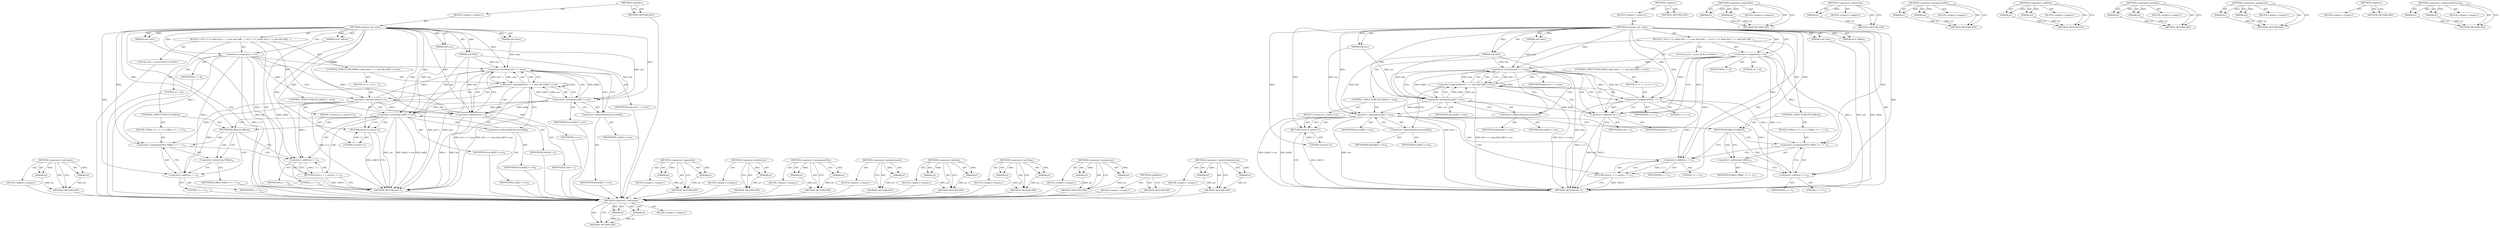 digraph "&lt;operator&gt;.indirectIndexAccess" {
vulnerable_106 [label=<(METHOD,&lt;operator&gt;.notEquals)>];
vulnerable_107 [label=<(PARAM,p1)>];
vulnerable_108 [label=<(PARAM,p2)>];
vulnerable_109 [label=<(BLOCK,&lt;empty&gt;,&lt;empty&gt;)>];
vulnerable_110 [label=<(METHOD_RETURN,ANY)>];
vulnerable_6 [label=<(METHOD,&lt;global&gt;)<SUB>1</SUB>>];
vulnerable_7 [label=<(BLOCK,&lt;empty&gt;,&lt;empty&gt;)<SUB>1</SUB>>];
vulnerable_8 [label=<(METHOD,consume_init_expr)<SUB>1</SUB>>];
vulnerable_9 [label=<(PARAM,ut8 *buf)<SUB>1</SUB>>];
vulnerable_10 [label=<(PARAM,ut8 *max)<SUB>1</SUB>>];
vulnerable_11 [label=<(PARAM,ut8 eoc)<SUB>1</SUB>>];
vulnerable_12 [label=<(PARAM,void *out)<SUB>1</SUB>>];
vulnerable_13 [label=<(PARAM,ut32 *offset)<SUB>1</SUB>>];
vulnerable_14 [label=<(BLOCK,{
 	ut32 i = 0;
 	while (buf + i &lt; max &amp;&amp; buf[i...,{
 	ut32 i = 0;
 	while (buf + i &lt; max &amp;&amp; buf[i...)<SUB>1</SUB>>];
vulnerable_15 [label="<(LOCAL,ut32 i: ut32)<SUB>2</SUB>>"];
vulnerable_16 [label=<(&lt;operator&gt;.assignment,i = 0)<SUB>2</SUB>>];
vulnerable_17 [label=<(IDENTIFIER,i,i = 0)<SUB>2</SUB>>];
vulnerable_18 [label=<(LITERAL,0,i = 0)<SUB>2</SUB>>];
vulnerable_19 [label=<(CONTROL_STRUCTURE,WHILE,while (buf + i &lt; max &amp;&amp; buf[i] != eoc))<SUB>3</SUB>>];
vulnerable_20 [label=<(&lt;operator&gt;.logicalAnd,buf + i &lt; max &amp;&amp; buf[i] != eoc)<SUB>3</SUB>>];
vulnerable_21 [label=<(&lt;operator&gt;.lessThan,buf + i &lt; max)<SUB>3</SUB>>];
vulnerable_22 [label=<(&lt;operator&gt;.addition,buf + i)<SUB>3</SUB>>];
vulnerable_23 [label=<(IDENTIFIER,buf,buf + i)<SUB>3</SUB>>];
vulnerable_24 [label=<(IDENTIFIER,i,buf + i)<SUB>3</SUB>>];
vulnerable_25 [label=<(IDENTIFIER,max,buf + i &lt; max)<SUB>3</SUB>>];
vulnerable_26 [label=<(&lt;operator&gt;.notEquals,buf[i] != eoc)<SUB>3</SUB>>];
vulnerable_27 [label=<(&lt;operator&gt;.indirectIndexAccess,buf[i])<SUB>3</SUB>>];
vulnerable_28 [label=<(IDENTIFIER,buf,buf[i] != eoc)<SUB>3</SUB>>];
vulnerable_29 [label=<(IDENTIFIER,i,buf[i] != eoc)<SUB>3</SUB>>];
vulnerable_30 [label=<(IDENTIFIER,eoc,buf[i] != eoc)<SUB>3</SUB>>];
vulnerable_31 [label=<(BLOCK,{
		i += 1;
 	},{
		i += 1;
 	})<SUB>3</SUB>>];
vulnerable_32 [label=<(&lt;operator&gt;.assignmentPlus,i += 1)<SUB>4</SUB>>];
vulnerable_33 [label=<(IDENTIFIER,i,i += 1)<SUB>4</SUB>>];
vulnerable_34 [label=<(LITERAL,1,i += 1)<SUB>4</SUB>>];
vulnerable_35 [label=<(CONTROL_STRUCTURE,IF,if (buf[i] != eoc))<SUB>6</SUB>>];
vulnerable_36 [label=<(&lt;operator&gt;.notEquals,buf[i] != eoc)<SUB>6</SUB>>];
vulnerable_37 [label=<(&lt;operator&gt;.indirectIndexAccess,buf[i])<SUB>6</SUB>>];
vulnerable_38 [label=<(IDENTIFIER,buf,buf[i] != eoc)<SUB>6</SUB>>];
vulnerable_39 [label=<(IDENTIFIER,i,buf[i] != eoc)<SUB>6</SUB>>];
vulnerable_40 [label=<(IDENTIFIER,eoc,buf[i] != eoc)<SUB>6</SUB>>];
vulnerable_41 [label=<(BLOCK,{
 		return 0;
	},{
 		return 0;
	})<SUB>6</SUB>>];
vulnerable_42 [label=<(RETURN,return 0;,return 0;)<SUB>7</SUB>>];
vulnerable_43 [label=<(LITERAL,0,return 0;)<SUB>7</SUB>>];
vulnerable_44 [label=<(CONTROL_STRUCTURE,IF,if (offset))<SUB>9</SUB>>];
vulnerable_45 [label=<(IDENTIFIER,offset,if (offset))<SUB>9</SUB>>];
vulnerable_46 [label=<(BLOCK,{
		*offset += i + 1;
	},{
		*offset += i + 1;
	})<SUB>9</SUB>>];
vulnerable_47 [label=<(&lt;operator&gt;.assignmentPlus,*offset += i + 1)<SUB>10</SUB>>];
vulnerable_48 [label=<(&lt;operator&gt;.indirection,*offset)<SUB>10</SUB>>];
vulnerable_49 [label=<(IDENTIFIER,offset,*offset += i + 1)<SUB>10</SUB>>];
vulnerable_50 [label=<(&lt;operator&gt;.addition,i + 1)<SUB>10</SUB>>];
vulnerable_51 [label=<(IDENTIFIER,i,i + 1)<SUB>10</SUB>>];
vulnerable_52 [label=<(LITERAL,1,i + 1)<SUB>10</SUB>>];
vulnerable_53 [label=<(RETURN,return i + 1;,return i + 1;)<SUB>12</SUB>>];
vulnerable_54 [label=<(&lt;operator&gt;.addition,i + 1)<SUB>12</SUB>>];
vulnerable_55 [label=<(IDENTIFIER,i,i + 1)<SUB>12</SUB>>];
vulnerable_56 [label=<(LITERAL,1,i + 1)<SUB>12</SUB>>];
vulnerable_57 [label=<(METHOD_RETURN,size_t)<SUB>1</SUB>>];
vulnerable_59 [label=<(METHOD_RETURN,ANY)<SUB>1</SUB>>];
vulnerable_91 [label=<(METHOD,&lt;operator&gt;.logicalAnd)>];
vulnerable_92 [label=<(PARAM,p1)>];
vulnerable_93 [label=<(PARAM,p2)>];
vulnerable_94 [label=<(BLOCK,&lt;empty&gt;,&lt;empty&gt;)>];
vulnerable_95 [label=<(METHOD_RETURN,ANY)>];
vulnerable_121 [label=<(METHOD,&lt;operator&gt;.indirection)>];
vulnerable_122 [label=<(PARAM,p1)>];
vulnerable_123 [label=<(BLOCK,&lt;empty&gt;,&lt;empty&gt;)>];
vulnerable_124 [label=<(METHOD_RETURN,ANY)>];
vulnerable_116 [label=<(METHOD,&lt;operator&gt;.assignmentPlus)>];
vulnerable_117 [label=<(PARAM,p1)>];
vulnerable_118 [label=<(PARAM,p2)>];
vulnerable_119 [label=<(BLOCK,&lt;empty&gt;,&lt;empty&gt;)>];
vulnerable_120 [label=<(METHOD_RETURN,ANY)>];
vulnerable_101 [label=<(METHOD,&lt;operator&gt;.addition)>];
vulnerable_102 [label=<(PARAM,p1)>];
vulnerable_103 [label=<(PARAM,p2)>];
vulnerable_104 [label=<(BLOCK,&lt;empty&gt;,&lt;empty&gt;)>];
vulnerable_105 [label=<(METHOD_RETURN,ANY)>];
vulnerable_96 [label=<(METHOD,&lt;operator&gt;.lessThan)>];
vulnerable_97 [label=<(PARAM,p1)>];
vulnerable_98 [label=<(PARAM,p2)>];
vulnerable_99 [label=<(BLOCK,&lt;empty&gt;,&lt;empty&gt;)>];
vulnerable_100 [label=<(METHOD_RETURN,ANY)>];
vulnerable_86 [label=<(METHOD,&lt;operator&gt;.assignment)>];
vulnerable_87 [label=<(PARAM,p1)>];
vulnerable_88 [label=<(PARAM,p2)>];
vulnerable_89 [label=<(BLOCK,&lt;empty&gt;,&lt;empty&gt;)>];
vulnerable_90 [label=<(METHOD_RETURN,ANY)>];
vulnerable_80 [label=<(METHOD,&lt;global&gt;)<SUB>1</SUB>>];
vulnerable_81 [label=<(BLOCK,&lt;empty&gt;,&lt;empty&gt;)>];
vulnerable_82 [label=<(METHOD_RETURN,ANY)>];
vulnerable_111 [label=<(METHOD,&lt;operator&gt;.indirectIndexAccess)>];
vulnerable_112 [label=<(PARAM,p1)>];
vulnerable_113 [label=<(PARAM,p2)>];
vulnerable_114 [label=<(BLOCK,&lt;empty&gt;,&lt;empty&gt;)>];
vulnerable_115 [label=<(METHOD_RETURN,ANY)>];
fixed_105 [label=<(METHOD,&lt;operator&gt;.notEquals)>];
fixed_106 [label=<(PARAM,p1)>];
fixed_107 [label=<(PARAM,p2)>];
fixed_108 [label=<(BLOCK,&lt;empty&gt;,&lt;empty&gt;)>];
fixed_109 [label=<(METHOD_RETURN,ANY)>];
fixed_6 [label=<(METHOD,&lt;global&gt;)<SUB>1</SUB>>];
fixed_7 [label=<(BLOCK,&lt;empty&gt;,&lt;empty&gt;)<SUB>1</SUB>>];
fixed_8 [label=<(METHOD,consume_init_expr)<SUB>1</SUB>>];
fixed_9 [label=<(PARAM,ut8 *buf)<SUB>1</SUB>>];
fixed_10 [label=<(PARAM,ut8 *max)<SUB>1</SUB>>];
fixed_11 [label=<(PARAM,ut8 eoc)<SUB>1</SUB>>];
fixed_12 [label=<(PARAM,void *out)<SUB>1</SUB>>];
fixed_13 [label=<(PARAM,ut32 *offset)<SUB>1</SUB>>];
fixed_14 [label=<(BLOCK,{
 	ut32 i = 0;
 	while (buf + i &lt; max &amp;&amp; buf[i...,{
 	ut32 i = 0;
 	while (buf + i &lt; max &amp;&amp; buf[i...)<SUB>1</SUB>>];
fixed_15 [label="<(LOCAL,ut32 i: ut32)<SUB>2</SUB>>"];
fixed_16 [label=<(&lt;operator&gt;.assignment,i = 0)<SUB>2</SUB>>];
fixed_17 [label=<(IDENTIFIER,i,i = 0)<SUB>2</SUB>>];
fixed_18 [label=<(LITERAL,0,i = 0)<SUB>2</SUB>>];
fixed_19 [label=<(CONTROL_STRUCTURE,WHILE,while (buf + i &lt; max &amp;&amp; buf[i] != eoc))<SUB>3</SUB>>];
fixed_20 [label=<(&lt;operator&gt;.logicalAnd,buf + i &lt; max &amp;&amp; buf[i] != eoc)<SUB>3</SUB>>];
fixed_21 [label=<(&lt;operator&gt;.lessThan,buf + i &lt; max)<SUB>3</SUB>>];
fixed_22 [label=<(&lt;operator&gt;.addition,buf + i)<SUB>3</SUB>>];
fixed_23 [label=<(IDENTIFIER,buf,buf + i)<SUB>3</SUB>>];
fixed_24 [label=<(IDENTIFIER,i,buf + i)<SUB>3</SUB>>];
fixed_25 [label=<(IDENTIFIER,max,buf + i &lt; max)<SUB>3</SUB>>];
fixed_26 [label=<(&lt;operator&gt;.notEquals,buf[i] != eoc)<SUB>3</SUB>>];
fixed_27 [label=<(&lt;operator&gt;.indirectIndexAccess,buf[i])<SUB>3</SUB>>];
fixed_28 [label=<(IDENTIFIER,buf,buf[i] != eoc)<SUB>3</SUB>>];
fixed_29 [label=<(IDENTIFIER,i,buf[i] != eoc)<SUB>3</SUB>>];
fixed_30 [label=<(IDENTIFIER,eoc,buf[i] != eoc)<SUB>3</SUB>>];
fixed_31 [label=<(BLOCK,{
		i++;
 	},{
		i++;
 	})<SUB>3</SUB>>];
fixed_32 [label=<(&lt;operator&gt;.postIncrement,i++)<SUB>4</SUB>>];
fixed_33 [label=<(IDENTIFIER,i,i++)<SUB>4</SUB>>];
fixed_34 [label=<(CONTROL_STRUCTURE,IF,if (buf[i] != eoc))<SUB>6</SUB>>];
fixed_35 [label=<(&lt;operator&gt;.notEquals,buf[i] != eoc)<SUB>6</SUB>>];
fixed_36 [label=<(&lt;operator&gt;.indirectIndexAccess,buf[i])<SUB>6</SUB>>];
fixed_37 [label=<(IDENTIFIER,buf,buf[i] != eoc)<SUB>6</SUB>>];
fixed_38 [label=<(IDENTIFIER,i,buf[i] != eoc)<SUB>6</SUB>>];
fixed_39 [label=<(IDENTIFIER,eoc,buf[i] != eoc)<SUB>6</SUB>>];
fixed_40 [label=<(BLOCK,{
 		return 0;
	},{
 		return 0;
	})<SUB>6</SUB>>];
fixed_41 [label=<(RETURN,return 0;,return 0;)<SUB>7</SUB>>];
fixed_42 [label=<(LITERAL,0,return 0;)<SUB>7</SUB>>];
fixed_43 [label=<(CONTROL_STRUCTURE,IF,if (offset))<SUB>9</SUB>>];
fixed_44 [label=<(IDENTIFIER,offset,if (offset))<SUB>9</SUB>>];
fixed_45 [label=<(BLOCK,{
		*offset += i + 1;
	},{
		*offset += i + 1;
	})<SUB>9</SUB>>];
fixed_46 [label=<(&lt;operator&gt;.assignmentPlus,*offset += i + 1)<SUB>10</SUB>>];
fixed_47 [label=<(&lt;operator&gt;.indirection,*offset)<SUB>10</SUB>>];
fixed_48 [label=<(IDENTIFIER,offset,*offset += i + 1)<SUB>10</SUB>>];
fixed_49 [label=<(&lt;operator&gt;.addition,i + 1)<SUB>10</SUB>>];
fixed_50 [label=<(IDENTIFIER,i,i + 1)<SUB>10</SUB>>];
fixed_51 [label=<(LITERAL,1,i + 1)<SUB>10</SUB>>];
fixed_52 [label=<(RETURN,return i + 1;,return i + 1;)<SUB>12</SUB>>];
fixed_53 [label=<(&lt;operator&gt;.addition,i + 1)<SUB>12</SUB>>];
fixed_54 [label=<(IDENTIFIER,i,i + 1)<SUB>12</SUB>>];
fixed_55 [label=<(LITERAL,1,i + 1)<SUB>12</SUB>>];
fixed_56 [label=<(METHOD_RETURN,size_t)<SUB>1</SUB>>];
fixed_58 [label=<(METHOD_RETURN,ANY)<SUB>1</SUB>>];
fixed_90 [label=<(METHOD,&lt;operator&gt;.logicalAnd)>];
fixed_91 [label=<(PARAM,p1)>];
fixed_92 [label=<(PARAM,p2)>];
fixed_93 [label=<(BLOCK,&lt;empty&gt;,&lt;empty&gt;)>];
fixed_94 [label=<(METHOD_RETURN,ANY)>];
fixed_124 [label=<(METHOD,&lt;operator&gt;.indirection)>];
fixed_125 [label=<(PARAM,p1)>];
fixed_126 [label=<(BLOCK,&lt;empty&gt;,&lt;empty&gt;)>];
fixed_127 [label=<(METHOD_RETURN,ANY)>];
fixed_119 [label=<(METHOD,&lt;operator&gt;.assignmentPlus)>];
fixed_120 [label=<(PARAM,p1)>];
fixed_121 [label=<(PARAM,p2)>];
fixed_122 [label=<(BLOCK,&lt;empty&gt;,&lt;empty&gt;)>];
fixed_123 [label=<(METHOD_RETURN,ANY)>];
fixed_115 [label=<(METHOD,&lt;operator&gt;.postIncrement)>];
fixed_116 [label=<(PARAM,p1)>];
fixed_117 [label=<(BLOCK,&lt;empty&gt;,&lt;empty&gt;)>];
fixed_118 [label=<(METHOD_RETURN,ANY)>];
fixed_100 [label=<(METHOD,&lt;operator&gt;.addition)>];
fixed_101 [label=<(PARAM,p1)>];
fixed_102 [label=<(PARAM,p2)>];
fixed_103 [label=<(BLOCK,&lt;empty&gt;,&lt;empty&gt;)>];
fixed_104 [label=<(METHOD_RETURN,ANY)>];
fixed_95 [label=<(METHOD,&lt;operator&gt;.lessThan)>];
fixed_96 [label=<(PARAM,p1)>];
fixed_97 [label=<(PARAM,p2)>];
fixed_98 [label=<(BLOCK,&lt;empty&gt;,&lt;empty&gt;)>];
fixed_99 [label=<(METHOD_RETURN,ANY)>];
fixed_85 [label=<(METHOD,&lt;operator&gt;.assignment)>];
fixed_86 [label=<(PARAM,p1)>];
fixed_87 [label=<(PARAM,p2)>];
fixed_88 [label=<(BLOCK,&lt;empty&gt;,&lt;empty&gt;)>];
fixed_89 [label=<(METHOD_RETURN,ANY)>];
fixed_79 [label=<(METHOD,&lt;global&gt;)<SUB>1</SUB>>];
fixed_80 [label=<(BLOCK,&lt;empty&gt;,&lt;empty&gt;)>];
fixed_81 [label=<(METHOD_RETURN,ANY)>];
fixed_110 [label=<(METHOD,&lt;operator&gt;.indirectIndexAccess)>];
fixed_111 [label=<(PARAM,p1)>];
fixed_112 [label=<(PARAM,p2)>];
fixed_113 [label=<(BLOCK,&lt;empty&gt;,&lt;empty&gt;)>];
fixed_114 [label=<(METHOD_RETURN,ANY)>];
vulnerable_106 -> vulnerable_107  [key=0, label="AST: "];
vulnerable_106 -> vulnerable_107  [key=1, label="DDG: "];
vulnerable_106 -> vulnerable_109  [key=0, label="AST: "];
vulnerable_106 -> vulnerable_108  [key=0, label="AST: "];
vulnerable_106 -> vulnerable_108  [key=1, label="DDG: "];
vulnerable_106 -> vulnerable_110  [key=0, label="AST: "];
vulnerable_106 -> vulnerable_110  [key=1, label="CFG: "];
vulnerable_107 -> vulnerable_110  [key=0, label="DDG: p1"];
vulnerable_108 -> vulnerable_110  [key=0, label="DDG: p2"];
vulnerable_6 -> vulnerable_7  [key=0, label="AST: "];
vulnerable_6 -> vulnerable_59  [key=0, label="AST: "];
vulnerable_6 -> vulnerable_59  [key=1, label="CFG: "];
vulnerable_7 -> vulnerable_8  [key=0, label="AST: "];
vulnerable_8 -> vulnerable_9  [key=0, label="AST: "];
vulnerable_8 -> vulnerable_9  [key=1, label="DDG: "];
vulnerable_8 -> vulnerable_10  [key=0, label="AST: "];
vulnerable_8 -> vulnerable_10  [key=1, label="DDG: "];
vulnerable_8 -> vulnerable_11  [key=0, label="AST: "];
vulnerable_8 -> vulnerable_11  [key=1, label="DDG: "];
vulnerable_8 -> vulnerable_12  [key=0, label="AST: "];
vulnerable_8 -> vulnerable_12  [key=1, label="DDG: "];
vulnerable_8 -> vulnerable_13  [key=0, label="AST: "];
vulnerable_8 -> vulnerable_13  [key=1, label="DDG: "];
vulnerable_8 -> vulnerable_14  [key=0, label="AST: "];
vulnerable_8 -> vulnerable_57  [key=0, label="AST: "];
vulnerable_8 -> vulnerable_16  [key=0, label="CFG: "];
vulnerable_8 -> vulnerable_16  [key=1, label="DDG: "];
vulnerable_8 -> vulnerable_45  [key=0, label="DDG: "];
vulnerable_8 -> vulnerable_54  [key=0, label="DDG: "];
vulnerable_8 -> vulnerable_32  [key=0, label="DDG: "];
vulnerable_8 -> vulnerable_36  [key=0, label="DDG: "];
vulnerable_8 -> vulnerable_42  [key=0, label="DDG: "];
vulnerable_8 -> vulnerable_47  [key=0, label="DDG: "];
vulnerable_8 -> vulnerable_21  [key=0, label="DDG: "];
vulnerable_8 -> vulnerable_26  [key=0, label="DDG: "];
vulnerable_8 -> vulnerable_43  [key=0, label="DDG: "];
vulnerable_8 -> vulnerable_22  [key=0, label="DDG: "];
vulnerable_8 -> vulnerable_50  [key=0, label="DDG: "];
vulnerable_9 -> vulnerable_36  [key=0, label="DDG: buf"];
vulnerable_9 -> vulnerable_21  [key=0, label="DDG: buf"];
vulnerable_9 -> vulnerable_26  [key=0, label="DDG: buf"];
vulnerable_9 -> vulnerable_22  [key=0, label="DDG: buf"];
vulnerable_10 -> vulnerable_21  [key=0, label="DDG: max"];
vulnerable_11 -> vulnerable_36  [key=0, label="DDG: eoc"];
vulnerable_11 -> vulnerable_26  [key=0, label="DDG: eoc"];
vulnerable_12 -> vulnerable_57  [key=0, label="DDG: out"];
vulnerable_13 -> vulnerable_57  [key=0, label="DDG: offset"];
vulnerable_14 -> vulnerable_15  [key=0, label="AST: "];
vulnerable_14 -> vulnerable_16  [key=0, label="AST: "];
vulnerable_14 -> vulnerable_19  [key=0, label="AST: "];
vulnerable_14 -> vulnerable_35  [key=0, label="AST: "];
vulnerable_14 -> vulnerable_44  [key=0, label="AST: "];
vulnerable_14 -> vulnerable_53  [key=0, label="AST: "];
vulnerable_16 -> vulnerable_17  [key=0, label="AST: "];
vulnerable_16 -> vulnerable_18  [key=0, label="AST: "];
vulnerable_16 -> vulnerable_22  [key=0, label="CFG: "];
vulnerable_16 -> vulnerable_22  [key=1, label="DDG: i"];
vulnerable_16 -> vulnerable_57  [key=0, label="DDG: i = 0"];
vulnerable_16 -> vulnerable_54  [key=0, label="DDG: i"];
vulnerable_16 -> vulnerable_47  [key=0, label="DDG: i"];
vulnerable_16 -> vulnerable_21  [key=0, label="DDG: i"];
vulnerable_16 -> vulnerable_32  [key=0, label="DDG: i"];
vulnerable_16 -> vulnerable_50  [key=0, label="DDG: i"];
vulnerable_19 -> vulnerable_20  [key=0, label="AST: "];
vulnerable_19 -> vulnerable_31  [key=0, label="AST: "];
vulnerable_20 -> vulnerable_21  [key=0, label="AST: "];
vulnerable_20 -> vulnerable_21  [key=1, label="CDG: "];
vulnerable_20 -> vulnerable_26  [key=0, label="AST: "];
vulnerable_20 -> vulnerable_32  [key=0, label="CFG: "];
vulnerable_20 -> vulnerable_32  [key=1, label="CDG: "];
vulnerable_20 -> vulnerable_37  [key=0, label="CFG: "];
vulnerable_20 -> vulnerable_57  [key=0, label="DDG: buf + i &lt; max"];
vulnerable_20 -> vulnerable_57  [key=1, label="DDG: buf + i &lt; max &amp;&amp; buf[i] != eoc"];
vulnerable_20 -> vulnerable_20  [key=0, label="CDG: "];
vulnerable_20 -> vulnerable_22  [key=0, label="CDG: "];
vulnerable_21 -> vulnerable_22  [key=0, label="AST: "];
vulnerable_21 -> vulnerable_25  [key=0, label="AST: "];
vulnerable_21 -> vulnerable_20  [key=0, label="CFG: "];
vulnerable_21 -> vulnerable_20  [key=1, label="DDG: buf + i"];
vulnerable_21 -> vulnerable_20  [key=2, label="DDG: max"];
vulnerable_21 -> vulnerable_27  [key=0, label="CFG: "];
vulnerable_21 -> vulnerable_27  [key=1, label="CDG: "];
vulnerable_21 -> vulnerable_57  [key=0, label="DDG: buf + i"];
vulnerable_21 -> vulnerable_57  [key=1, label="DDG: max"];
vulnerable_21 -> vulnerable_26  [key=0, label="CDG: "];
vulnerable_22 -> vulnerable_23  [key=0, label="AST: "];
vulnerable_22 -> vulnerable_24  [key=0, label="AST: "];
vulnerable_22 -> vulnerable_21  [key=0, label="CFG: "];
vulnerable_22 -> vulnerable_57  [key=0, label="DDG: buf"];
vulnerable_22 -> vulnerable_57  [key=1, label="DDG: i"];
vulnerable_26 -> vulnerable_27  [key=0, label="AST: "];
vulnerable_26 -> vulnerable_30  [key=0, label="AST: "];
vulnerable_26 -> vulnerable_20  [key=0, label="CFG: "];
vulnerable_26 -> vulnerable_20  [key=1, label="DDG: buf[i]"];
vulnerable_26 -> vulnerable_20  [key=2, label="DDG: eoc"];
vulnerable_26 -> vulnerable_36  [key=0, label="DDG: buf[i]"];
vulnerable_26 -> vulnerable_36  [key=1, label="DDG: eoc"];
vulnerable_26 -> vulnerable_21  [key=0, label="DDG: buf[i]"];
vulnerable_26 -> vulnerable_22  [key=0, label="DDG: buf[i]"];
vulnerable_27 -> vulnerable_28  [key=0, label="AST: "];
vulnerable_27 -> vulnerable_29  [key=0, label="AST: "];
vulnerable_27 -> vulnerable_26  [key=0, label="CFG: "];
vulnerable_31 -> vulnerable_32  [key=0, label="AST: "];
vulnerable_32 -> vulnerable_33  [key=0, label="AST: "];
vulnerable_32 -> vulnerable_34  [key=0, label="AST: "];
vulnerable_32 -> vulnerable_22  [key=0, label="CFG: "];
vulnerable_32 -> vulnerable_22  [key=1, label="DDG: i"];
vulnerable_32 -> vulnerable_57  [key=0, label="DDG: i += 1"];
vulnerable_32 -> vulnerable_54  [key=0, label="DDG: i"];
vulnerable_32 -> vulnerable_47  [key=0, label="DDG: i"];
vulnerable_32 -> vulnerable_21  [key=0, label="DDG: i"];
vulnerable_32 -> vulnerable_50  [key=0, label="DDG: i"];
vulnerable_35 -> vulnerable_36  [key=0, label="AST: "];
vulnerable_35 -> vulnerable_41  [key=0, label="AST: "];
vulnerable_36 -> vulnerable_37  [key=0, label="AST: "];
vulnerable_36 -> vulnerable_40  [key=0, label="AST: "];
vulnerable_36 -> vulnerable_45  [key=0, label="CFG: "];
vulnerable_36 -> vulnerable_45  [key=1, label="CDG: "];
vulnerable_36 -> vulnerable_42  [key=0, label="CFG: "];
vulnerable_36 -> vulnerable_42  [key=1, label="CDG: "];
vulnerable_36 -> vulnerable_57  [key=0, label="DDG: buf[i]"];
vulnerable_36 -> vulnerable_57  [key=1, label="DDG: eoc"];
vulnerable_36 -> vulnerable_57  [key=2, label="DDG: buf[i] != eoc"];
vulnerable_36 -> vulnerable_53  [key=0, label="CDG: "];
vulnerable_36 -> vulnerable_54  [key=0, label="CDG: "];
vulnerable_37 -> vulnerable_38  [key=0, label="AST: "];
vulnerable_37 -> vulnerable_39  [key=0, label="AST: "];
vulnerable_37 -> vulnerable_36  [key=0, label="CFG: "];
vulnerable_41 -> vulnerable_42  [key=0, label="AST: "];
vulnerable_42 -> vulnerable_43  [key=0, label="AST: "];
vulnerable_42 -> vulnerable_57  [key=0, label="CFG: "];
vulnerable_42 -> vulnerable_57  [key=1, label="DDG: &lt;RET&gt;"];
vulnerable_43 -> vulnerable_42  [key=0, label="DDG: 0"];
vulnerable_44 -> vulnerable_45  [key=0, label="AST: "];
vulnerable_44 -> vulnerable_46  [key=0, label="AST: "];
vulnerable_45 -> vulnerable_48  [key=0, label="CFG: "];
vulnerable_45 -> vulnerable_48  [key=1, label="CDG: "];
vulnerable_45 -> vulnerable_54  [key=0, label="CFG: "];
vulnerable_45 -> vulnerable_47  [key=0, label="CDG: "];
vulnerable_45 -> vulnerable_50  [key=0, label="CDG: "];
vulnerable_46 -> vulnerable_47  [key=0, label="AST: "];
vulnerable_47 -> vulnerable_48  [key=0, label="AST: "];
vulnerable_47 -> vulnerable_50  [key=0, label="AST: "];
vulnerable_47 -> vulnerable_54  [key=0, label="CFG: "];
vulnerable_48 -> vulnerable_49  [key=0, label="AST: "];
vulnerable_48 -> vulnerable_50  [key=0, label="CFG: "];
vulnerable_50 -> vulnerable_51  [key=0, label="AST: "];
vulnerable_50 -> vulnerable_52  [key=0, label="AST: "];
vulnerable_50 -> vulnerable_47  [key=0, label="CFG: "];
vulnerable_53 -> vulnerable_54  [key=0, label="AST: "];
vulnerable_53 -> vulnerable_57  [key=0, label="CFG: "];
vulnerable_53 -> vulnerable_57  [key=1, label="DDG: &lt;RET&gt;"];
vulnerable_54 -> vulnerable_55  [key=0, label="AST: "];
vulnerable_54 -> vulnerable_56  [key=0, label="AST: "];
vulnerable_54 -> vulnerable_53  [key=0, label="CFG: "];
vulnerable_54 -> vulnerable_53  [key=1, label="DDG: i + 1"];
vulnerable_91 -> vulnerable_92  [key=0, label="AST: "];
vulnerable_91 -> vulnerable_92  [key=1, label="DDG: "];
vulnerable_91 -> vulnerable_94  [key=0, label="AST: "];
vulnerable_91 -> vulnerable_93  [key=0, label="AST: "];
vulnerable_91 -> vulnerable_93  [key=1, label="DDG: "];
vulnerable_91 -> vulnerable_95  [key=0, label="AST: "];
vulnerable_91 -> vulnerable_95  [key=1, label="CFG: "];
vulnerable_92 -> vulnerable_95  [key=0, label="DDG: p1"];
vulnerable_93 -> vulnerable_95  [key=0, label="DDG: p2"];
vulnerable_121 -> vulnerable_122  [key=0, label="AST: "];
vulnerable_121 -> vulnerable_122  [key=1, label="DDG: "];
vulnerable_121 -> vulnerable_123  [key=0, label="AST: "];
vulnerable_121 -> vulnerable_124  [key=0, label="AST: "];
vulnerable_121 -> vulnerable_124  [key=1, label="CFG: "];
vulnerable_122 -> vulnerable_124  [key=0, label="DDG: p1"];
vulnerable_116 -> vulnerable_117  [key=0, label="AST: "];
vulnerable_116 -> vulnerable_117  [key=1, label="DDG: "];
vulnerable_116 -> vulnerable_119  [key=0, label="AST: "];
vulnerable_116 -> vulnerable_118  [key=0, label="AST: "];
vulnerable_116 -> vulnerable_118  [key=1, label="DDG: "];
vulnerable_116 -> vulnerable_120  [key=0, label="AST: "];
vulnerable_116 -> vulnerable_120  [key=1, label="CFG: "];
vulnerable_117 -> vulnerable_120  [key=0, label="DDG: p1"];
vulnerable_118 -> vulnerable_120  [key=0, label="DDG: p2"];
vulnerable_101 -> vulnerable_102  [key=0, label="AST: "];
vulnerable_101 -> vulnerable_102  [key=1, label="DDG: "];
vulnerable_101 -> vulnerable_104  [key=0, label="AST: "];
vulnerable_101 -> vulnerable_103  [key=0, label="AST: "];
vulnerable_101 -> vulnerable_103  [key=1, label="DDG: "];
vulnerable_101 -> vulnerable_105  [key=0, label="AST: "];
vulnerable_101 -> vulnerable_105  [key=1, label="CFG: "];
vulnerable_102 -> vulnerable_105  [key=0, label="DDG: p1"];
vulnerable_103 -> vulnerable_105  [key=0, label="DDG: p2"];
vulnerable_96 -> vulnerable_97  [key=0, label="AST: "];
vulnerable_96 -> vulnerable_97  [key=1, label="DDG: "];
vulnerable_96 -> vulnerable_99  [key=0, label="AST: "];
vulnerable_96 -> vulnerable_98  [key=0, label="AST: "];
vulnerable_96 -> vulnerable_98  [key=1, label="DDG: "];
vulnerable_96 -> vulnerable_100  [key=0, label="AST: "];
vulnerable_96 -> vulnerable_100  [key=1, label="CFG: "];
vulnerable_97 -> vulnerable_100  [key=0, label="DDG: p1"];
vulnerable_98 -> vulnerable_100  [key=0, label="DDG: p2"];
vulnerable_86 -> vulnerable_87  [key=0, label="AST: "];
vulnerable_86 -> vulnerable_87  [key=1, label="DDG: "];
vulnerable_86 -> vulnerable_89  [key=0, label="AST: "];
vulnerable_86 -> vulnerable_88  [key=0, label="AST: "];
vulnerable_86 -> vulnerable_88  [key=1, label="DDG: "];
vulnerable_86 -> vulnerable_90  [key=0, label="AST: "];
vulnerable_86 -> vulnerable_90  [key=1, label="CFG: "];
vulnerable_87 -> vulnerable_90  [key=0, label="DDG: p1"];
vulnerable_88 -> vulnerable_90  [key=0, label="DDG: p2"];
vulnerable_80 -> vulnerable_81  [key=0, label="AST: "];
vulnerable_80 -> vulnerable_82  [key=0, label="AST: "];
vulnerable_80 -> vulnerable_82  [key=1, label="CFG: "];
vulnerable_111 -> vulnerable_112  [key=0, label="AST: "];
vulnerable_111 -> vulnerable_112  [key=1, label="DDG: "];
vulnerable_111 -> vulnerable_114  [key=0, label="AST: "];
vulnerable_111 -> vulnerable_113  [key=0, label="AST: "];
vulnerable_111 -> vulnerable_113  [key=1, label="DDG: "];
vulnerable_111 -> vulnerable_115  [key=0, label="AST: "];
vulnerable_111 -> vulnerable_115  [key=1, label="CFG: "];
vulnerable_112 -> vulnerable_115  [key=0, label="DDG: p1"];
vulnerable_113 -> vulnerable_115  [key=0, label="DDG: p2"];
fixed_105 -> fixed_106  [key=0, label="AST: "];
fixed_105 -> fixed_106  [key=1, label="DDG: "];
fixed_105 -> fixed_108  [key=0, label="AST: "];
fixed_105 -> fixed_107  [key=0, label="AST: "];
fixed_105 -> fixed_107  [key=1, label="DDG: "];
fixed_105 -> fixed_109  [key=0, label="AST: "];
fixed_105 -> fixed_109  [key=1, label="CFG: "];
fixed_106 -> fixed_109  [key=0, label="DDG: p1"];
fixed_107 -> fixed_109  [key=0, label="DDG: p2"];
fixed_108 -> vulnerable_106  [key=0];
fixed_109 -> vulnerable_106  [key=0];
fixed_6 -> fixed_7  [key=0, label="AST: "];
fixed_6 -> fixed_58  [key=0, label="AST: "];
fixed_6 -> fixed_58  [key=1, label="CFG: "];
fixed_7 -> fixed_8  [key=0, label="AST: "];
fixed_8 -> fixed_9  [key=0, label="AST: "];
fixed_8 -> fixed_9  [key=1, label="DDG: "];
fixed_8 -> fixed_10  [key=0, label="AST: "];
fixed_8 -> fixed_10  [key=1, label="DDG: "];
fixed_8 -> fixed_11  [key=0, label="AST: "];
fixed_8 -> fixed_11  [key=1, label="DDG: "];
fixed_8 -> fixed_12  [key=0, label="AST: "];
fixed_8 -> fixed_12  [key=1, label="DDG: "];
fixed_8 -> fixed_13  [key=0, label="AST: "];
fixed_8 -> fixed_13  [key=1, label="DDG: "];
fixed_8 -> fixed_14  [key=0, label="AST: "];
fixed_8 -> fixed_56  [key=0, label="AST: "];
fixed_8 -> fixed_16  [key=0, label="CFG: "];
fixed_8 -> fixed_16  [key=1, label="DDG: "];
fixed_8 -> fixed_44  [key=0, label="DDG: "];
fixed_8 -> fixed_53  [key=0, label="DDG: "];
fixed_8 -> fixed_35  [key=0, label="DDG: "];
fixed_8 -> fixed_41  [key=0, label="DDG: "];
fixed_8 -> fixed_46  [key=0, label="DDG: "];
fixed_8 -> fixed_21  [key=0, label="DDG: "];
fixed_8 -> fixed_26  [key=0, label="DDG: "];
fixed_8 -> fixed_32  [key=0, label="DDG: "];
fixed_8 -> fixed_42  [key=0, label="DDG: "];
fixed_8 -> fixed_22  [key=0, label="DDG: "];
fixed_8 -> fixed_49  [key=0, label="DDG: "];
fixed_9 -> fixed_35  [key=0, label="DDG: buf"];
fixed_9 -> fixed_21  [key=0, label="DDG: buf"];
fixed_9 -> fixed_26  [key=0, label="DDG: buf"];
fixed_9 -> fixed_22  [key=0, label="DDG: buf"];
fixed_10 -> fixed_21  [key=0, label="DDG: max"];
fixed_11 -> fixed_35  [key=0, label="DDG: eoc"];
fixed_11 -> fixed_26  [key=0, label="DDG: eoc"];
fixed_12 -> fixed_56  [key=0, label="DDG: out"];
fixed_13 -> fixed_56  [key=0, label="DDG: offset"];
fixed_14 -> fixed_15  [key=0, label="AST: "];
fixed_14 -> fixed_16  [key=0, label="AST: "];
fixed_14 -> fixed_19  [key=0, label="AST: "];
fixed_14 -> fixed_34  [key=0, label="AST: "];
fixed_14 -> fixed_43  [key=0, label="AST: "];
fixed_14 -> fixed_52  [key=0, label="AST: "];
fixed_15 -> vulnerable_106  [key=0];
fixed_16 -> fixed_17  [key=0, label="AST: "];
fixed_16 -> fixed_18  [key=0, label="AST: "];
fixed_16 -> fixed_22  [key=0, label="CFG: "];
fixed_16 -> fixed_22  [key=1, label="DDG: i"];
fixed_16 -> fixed_56  [key=0, label="DDG: i = 0"];
fixed_16 -> fixed_53  [key=0, label="DDG: i"];
fixed_16 -> fixed_46  [key=0, label="DDG: i"];
fixed_16 -> fixed_21  [key=0, label="DDG: i"];
fixed_16 -> fixed_32  [key=0, label="DDG: i"];
fixed_16 -> fixed_49  [key=0, label="DDG: i"];
fixed_17 -> vulnerable_106  [key=0];
fixed_18 -> vulnerable_106  [key=0];
fixed_19 -> fixed_20  [key=0, label="AST: "];
fixed_19 -> fixed_31  [key=0, label="AST: "];
fixed_20 -> fixed_21  [key=0, label="AST: "];
fixed_20 -> fixed_21  [key=1, label="CDG: "];
fixed_20 -> fixed_26  [key=0, label="AST: "];
fixed_20 -> fixed_32  [key=0, label="CFG: "];
fixed_20 -> fixed_32  [key=1, label="CDG: "];
fixed_20 -> fixed_36  [key=0, label="CFG: "];
fixed_20 -> fixed_56  [key=0, label="DDG: buf + i &lt; max"];
fixed_20 -> fixed_56  [key=1, label="DDG: buf + i &lt; max &amp;&amp; buf[i] != eoc"];
fixed_20 -> fixed_20  [key=0, label="CDG: "];
fixed_20 -> fixed_22  [key=0, label="CDG: "];
fixed_21 -> fixed_22  [key=0, label="AST: "];
fixed_21 -> fixed_25  [key=0, label="AST: "];
fixed_21 -> fixed_20  [key=0, label="CFG: "];
fixed_21 -> fixed_20  [key=1, label="DDG: buf + i"];
fixed_21 -> fixed_20  [key=2, label="DDG: max"];
fixed_21 -> fixed_27  [key=0, label="CFG: "];
fixed_21 -> fixed_27  [key=1, label="CDG: "];
fixed_21 -> fixed_56  [key=0, label="DDG: buf + i"];
fixed_21 -> fixed_56  [key=1, label="DDG: max"];
fixed_21 -> fixed_26  [key=0, label="CDG: "];
fixed_22 -> fixed_23  [key=0, label="AST: "];
fixed_22 -> fixed_24  [key=0, label="AST: "];
fixed_22 -> fixed_21  [key=0, label="CFG: "];
fixed_22 -> fixed_56  [key=0, label="DDG: buf"];
fixed_22 -> fixed_56  [key=1, label="DDG: i"];
fixed_23 -> vulnerable_106  [key=0];
fixed_24 -> vulnerable_106  [key=0];
fixed_25 -> vulnerable_106  [key=0];
fixed_26 -> fixed_27  [key=0, label="AST: "];
fixed_26 -> fixed_30  [key=0, label="AST: "];
fixed_26 -> fixed_20  [key=0, label="CFG: "];
fixed_26 -> fixed_20  [key=1, label="DDG: buf[i]"];
fixed_26 -> fixed_20  [key=2, label="DDG: eoc"];
fixed_26 -> fixed_35  [key=0, label="DDG: buf[i]"];
fixed_26 -> fixed_35  [key=1, label="DDG: eoc"];
fixed_26 -> fixed_21  [key=0, label="DDG: buf[i]"];
fixed_26 -> fixed_22  [key=0, label="DDG: buf[i]"];
fixed_27 -> fixed_28  [key=0, label="AST: "];
fixed_27 -> fixed_29  [key=0, label="AST: "];
fixed_27 -> fixed_26  [key=0, label="CFG: "];
fixed_28 -> vulnerable_106  [key=0];
fixed_29 -> vulnerable_106  [key=0];
fixed_30 -> vulnerable_106  [key=0];
fixed_31 -> fixed_32  [key=0, label="AST: "];
fixed_32 -> fixed_33  [key=0, label="AST: "];
fixed_32 -> fixed_22  [key=0, label="CFG: "];
fixed_32 -> fixed_22  [key=1, label="DDG: i"];
fixed_32 -> fixed_56  [key=0, label="DDG: i++"];
fixed_32 -> fixed_53  [key=0, label="DDG: i"];
fixed_32 -> fixed_46  [key=0, label="DDG: i"];
fixed_32 -> fixed_21  [key=0, label="DDG: i"];
fixed_32 -> fixed_49  [key=0, label="DDG: i"];
fixed_33 -> vulnerable_106  [key=0];
fixed_34 -> fixed_35  [key=0, label="AST: "];
fixed_34 -> fixed_40  [key=0, label="AST: "];
fixed_35 -> fixed_36  [key=0, label="AST: "];
fixed_35 -> fixed_39  [key=0, label="AST: "];
fixed_35 -> fixed_44  [key=0, label="CFG: "];
fixed_35 -> fixed_44  [key=1, label="CDG: "];
fixed_35 -> fixed_41  [key=0, label="CFG: "];
fixed_35 -> fixed_41  [key=1, label="CDG: "];
fixed_35 -> fixed_56  [key=0, label="DDG: buf[i]"];
fixed_35 -> fixed_56  [key=1, label="DDG: eoc"];
fixed_35 -> fixed_56  [key=2, label="DDG: buf[i] != eoc"];
fixed_35 -> fixed_52  [key=0, label="CDG: "];
fixed_35 -> fixed_53  [key=0, label="CDG: "];
fixed_36 -> fixed_37  [key=0, label="AST: "];
fixed_36 -> fixed_38  [key=0, label="AST: "];
fixed_36 -> fixed_35  [key=0, label="CFG: "];
fixed_37 -> vulnerable_106  [key=0];
fixed_38 -> vulnerable_106  [key=0];
fixed_39 -> vulnerable_106  [key=0];
fixed_40 -> fixed_41  [key=0, label="AST: "];
fixed_41 -> fixed_42  [key=0, label="AST: "];
fixed_41 -> fixed_56  [key=0, label="CFG: "];
fixed_41 -> fixed_56  [key=1, label="DDG: &lt;RET&gt;"];
fixed_42 -> fixed_41  [key=0, label="DDG: 0"];
fixed_43 -> fixed_44  [key=0, label="AST: "];
fixed_43 -> fixed_45  [key=0, label="AST: "];
fixed_44 -> fixed_47  [key=0, label="CFG: "];
fixed_44 -> fixed_47  [key=1, label="CDG: "];
fixed_44 -> fixed_53  [key=0, label="CFG: "];
fixed_44 -> fixed_49  [key=0, label="CDG: "];
fixed_44 -> fixed_46  [key=0, label="CDG: "];
fixed_45 -> fixed_46  [key=0, label="AST: "];
fixed_46 -> fixed_47  [key=0, label="AST: "];
fixed_46 -> fixed_49  [key=0, label="AST: "];
fixed_46 -> fixed_53  [key=0, label="CFG: "];
fixed_47 -> fixed_48  [key=0, label="AST: "];
fixed_47 -> fixed_49  [key=0, label="CFG: "];
fixed_48 -> vulnerable_106  [key=0];
fixed_49 -> fixed_50  [key=0, label="AST: "];
fixed_49 -> fixed_51  [key=0, label="AST: "];
fixed_49 -> fixed_46  [key=0, label="CFG: "];
fixed_50 -> vulnerable_106  [key=0];
fixed_51 -> vulnerable_106  [key=0];
fixed_52 -> fixed_53  [key=0, label="AST: "];
fixed_52 -> fixed_56  [key=0, label="CFG: "];
fixed_52 -> fixed_56  [key=1, label="DDG: &lt;RET&gt;"];
fixed_53 -> fixed_54  [key=0, label="AST: "];
fixed_53 -> fixed_55  [key=0, label="AST: "];
fixed_53 -> fixed_52  [key=0, label="CFG: "];
fixed_53 -> fixed_52  [key=1, label="DDG: i + 1"];
fixed_54 -> vulnerable_106  [key=0];
fixed_55 -> vulnerable_106  [key=0];
fixed_56 -> vulnerable_106  [key=0];
fixed_58 -> vulnerable_106  [key=0];
fixed_90 -> fixed_91  [key=0, label="AST: "];
fixed_90 -> fixed_91  [key=1, label="DDG: "];
fixed_90 -> fixed_93  [key=0, label="AST: "];
fixed_90 -> fixed_92  [key=0, label="AST: "];
fixed_90 -> fixed_92  [key=1, label="DDG: "];
fixed_90 -> fixed_94  [key=0, label="AST: "];
fixed_90 -> fixed_94  [key=1, label="CFG: "];
fixed_91 -> fixed_94  [key=0, label="DDG: p1"];
fixed_92 -> fixed_94  [key=0, label="DDG: p2"];
fixed_93 -> vulnerable_106  [key=0];
fixed_94 -> vulnerable_106  [key=0];
fixed_124 -> fixed_125  [key=0, label="AST: "];
fixed_124 -> fixed_125  [key=1, label="DDG: "];
fixed_124 -> fixed_126  [key=0, label="AST: "];
fixed_124 -> fixed_127  [key=0, label="AST: "];
fixed_124 -> fixed_127  [key=1, label="CFG: "];
fixed_125 -> fixed_127  [key=0, label="DDG: p1"];
fixed_126 -> vulnerable_106  [key=0];
fixed_127 -> vulnerable_106  [key=0];
fixed_119 -> fixed_120  [key=0, label="AST: "];
fixed_119 -> fixed_120  [key=1, label="DDG: "];
fixed_119 -> fixed_122  [key=0, label="AST: "];
fixed_119 -> fixed_121  [key=0, label="AST: "];
fixed_119 -> fixed_121  [key=1, label="DDG: "];
fixed_119 -> fixed_123  [key=0, label="AST: "];
fixed_119 -> fixed_123  [key=1, label="CFG: "];
fixed_120 -> fixed_123  [key=0, label="DDG: p1"];
fixed_121 -> fixed_123  [key=0, label="DDG: p2"];
fixed_122 -> vulnerable_106  [key=0];
fixed_123 -> vulnerable_106  [key=0];
fixed_115 -> fixed_116  [key=0, label="AST: "];
fixed_115 -> fixed_116  [key=1, label="DDG: "];
fixed_115 -> fixed_117  [key=0, label="AST: "];
fixed_115 -> fixed_118  [key=0, label="AST: "];
fixed_115 -> fixed_118  [key=1, label="CFG: "];
fixed_116 -> fixed_118  [key=0, label="DDG: p1"];
fixed_117 -> vulnerable_106  [key=0];
fixed_118 -> vulnerable_106  [key=0];
fixed_100 -> fixed_101  [key=0, label="AST: "];
fixed_100 -> fixed_101  [key=1, label="DDG: "];
fixed_100 -> fixed_103  [key=0, label="AST: "];
fixed_100 -> fixed_102  [key=0, label="AST: "];
fixed_100 -> fixed_102  [key=1, label="DDG: "];
fixed_100 -> fixed_104  [key=0, label="AST: "];
fixed_100 -> fixed_104  [key=1, label="CFG: "];
fixed_101 -> fixed_104  [key=0, label="DDG: p1"];
fixed_102 -> fixed_104  [key=0, label="DDG: p2"];
fixed_103 -> vulnerable_106  [key=0];
fixed_104 -> vulnerable_106  [key=0];
fixed_95 -> fixed_96  [key=0, label="AST: "];
fixed_95 -> fixed_96  [key=1, label="DDG: "];
fixed_95 -> fixed_98  [key=0, label="AST: "];
fixed_95 -> fixed_97  [key=0, label="AST: "];
fixed_95 -> fixed_97  [key=1, label="DDG: "];
fixed_95 -> fixed_99  [key=0, label="AST: "];
fixed_95 -> fixed_99  [key=1, label="CFG: "];
fixed_96 -> fixed_99  [key=0, label="DDG: p1"];
fixed_97 -> fixed_99  [key=0, label="DDG: p2"];
fixed_98 -> vulnerable_106  [key=0];
fixed_99 -> vulnerable_106  [key=0];
fixed_85 -> fixed_86  [key=0, label="AST: "];
fixed_85 -> fixed_86  [key=1, label="DDG: "];
fixed_85 -> fixed_88  [key=0, label="AST: "];
fixed_85 -> fixed_87  [key=0, label="AST: "];
fixed_85 -> fixed_87  [key=1, label="DDG: "];
fixed_85 -> fixed_89  [key=0, label="AST: "];
fixed_85 -> fixed_89  [key=1, label="CFG: "];
fixed_86 -> fixed_89  [key=0, label="DDG: p1"];
fixed_87 -> fixed_89  [key=0, label="DDG: p2"];
fixed_88 -> vulnerable_106  [key=0];
fixed_89 -> vulnerable_106  [key=0];
fixed_79 -> fixed_80  [key=0, label="AST: "];
fixed_79 -> fixed_81  [key=0, label="AST: "];
fixed_79 -> fixed_81  [key=1, label="CFG: "];
fixed_80 -> vulnerable_106  [key=0];
fixed_81 -> vulnerable_106  [key=0];
fixed_110 -> fixed_111  [key=0, label="AST: "];
fixed_110 -> fixed_111  [key=1, label="DDG: "];
fixed_110 -> fixed_113  [key=0, label="AST: "];
fixed_110 -> fixed_112  [key=0, label="AST: "];
fixed_110 -> fixed_112  [key=1, label="DDG: "];
fixed_110 -> fixed_114  [key=0, label="AST: "];
fixed_110 -> fixed_114  [key=1, label="CFG: "];
fixed_111 -> fixed_114  [key=0, label="DDG: p1"];
fixed_112 -> fixed_114  [key=0, label="DDG: p2"];
fixed_113 -> vulnerable_106  [key=0];
fixed_114 -> vulnerable_106  [key=0];
}
